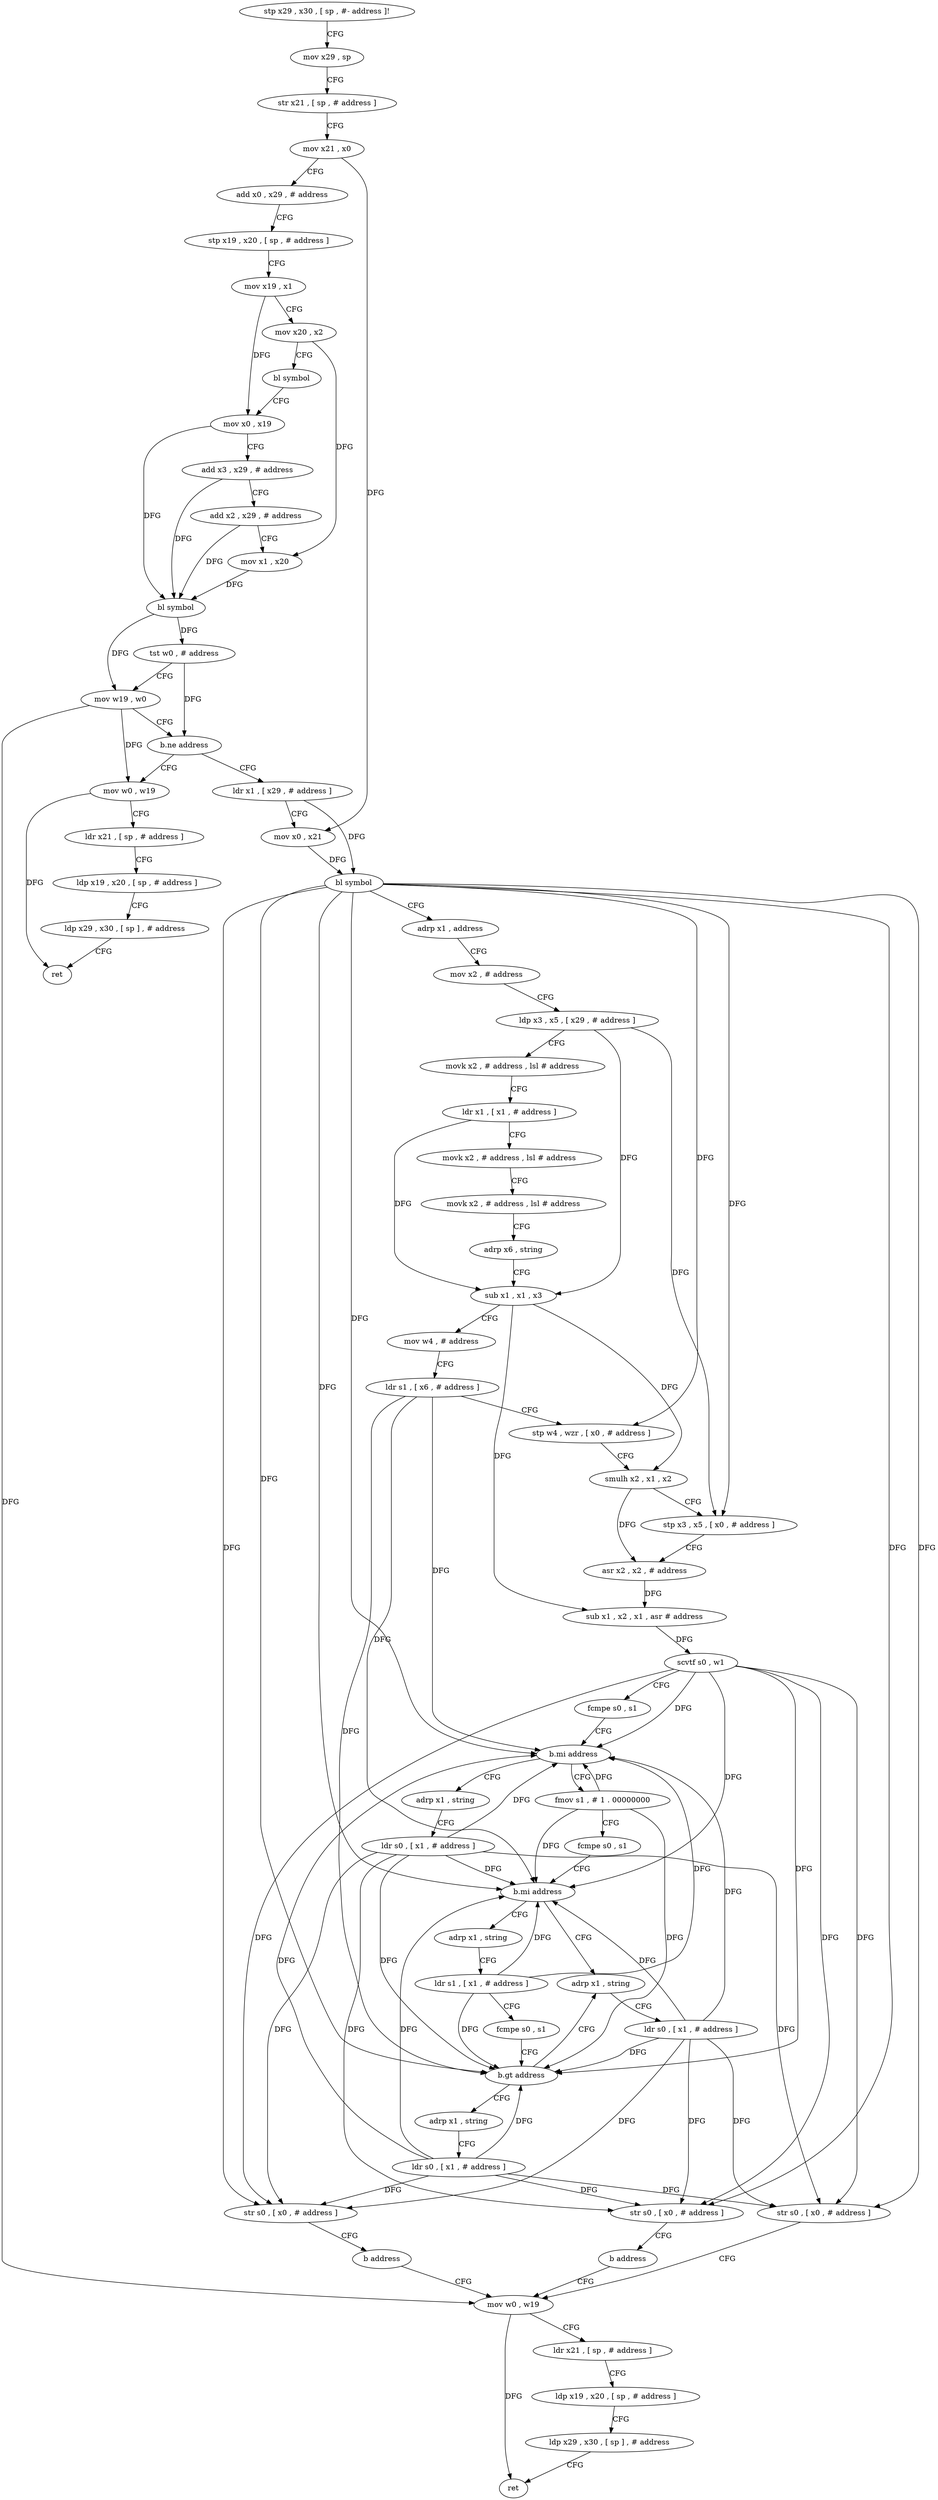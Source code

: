 digraph "func" {
"4257336" [label = "stp x29 , x30 , [ sp , #- address ]!" ]
"4257340" [label = "mov x29 , sp" ]
"4257344" [label = "str x21 , [ sp , # address ]" ]
"4257348" [label = "mov x21 , x0" ]
"4257352" [label = "add x0 , x29 , # address" ]
"4257356" [label = "stp x19 , x20 , [ sp , # address ]" ]
"4257360" [label = "mov x19 , x1" ]
"4257364" [label = "mov x20 , x2" ]
"4257368" [label = "bl symbol" ]
"4257372" [label = "mov x0 , x19" ]
"4257376" [label = "add x3 , x29 , # address" ]
"4257380" [label = "add x2 , x29 , # address" ]
"4257384" [label = "mov x1 , x20" ]
"4257388" [label = "bl symbol" ]
"4257392" [label = "tst w0 , # address" ]
"4257396" [label = "mov w19 , w0" ]
"4257400" [label = "b.ne address" ]
"4257424" [label = "ldr x1 , [ x29 , # address ]" ]
"4257404" [label = "mov w0 , w19" ]
"4257428" [label = "mov x0 , x21" ]
"4257432" [label = "bl symbol" ]
"4257436" [label = "adrp x1 , address" ]
"4257440" [label = "mov x2 , # address" ]
"4257444" [label = "ldp x3 , x5 , [ x29 , # address ]" ]
"4257448" [label = "movk x2 , # address , lsl # address" ]
"4257452" [label = "ldr x1 , [ x1 , # address ]" ]
"4257456" [label = "movk x2 , # address , lsl # address" ]
"4257460" [label = "movk x2 , # address , lsl # address" ]
"4257464" [label = "adrp x6 , string" ]
"4257468" [label = "sub x1 , x1 , x3" ]
"4257472" [label = "mov w4 , # address" ]
"4257476" [label = "ldr s1 , [ x6 , # address ]" ]
"4257480" [label = "stp w4 , wzr , [ x0 , # address ]" ]
"4257484" [label = "smulh x2 , x1 , x2" ]
"4257488" [label = "stp x3 , x5 , [ x0 , # address ]" ]
"4257492" [label = "asr x2 , x2 , # address" ]
"4257496" [label = "sub x1 , x2 , x1 , asr # address" ]
"4257500" [label = "scvtf s0 , w1" ]
"4257504" [label = "fcmpe s0 , s1" ]
"4257508" [label = "b.mi address" ]
"4257576" [label = "adrp x1 , string" ]
"4257512" [label = "fmov s1 , # 1 . 00000000" ]
"4257408" [label = "ldr x21 , [ sp , # address ]" ]
"4257412" [label = "ldp x19 , x20 , [ sp , # address ]" ]
"4257416" [label = "ldp x29 , x30 , [ sp ] , # address" ]
"4257420" [label = "ret" ]
"4257580" [label = "ldr s0 , [ x1 , # address ]" ]
"4257584" [label = "str s0 , [ x0 , # address ]" ]
"4257588" [label = "b address" ]
"4257552" [label = "mov w0 , w19" ]
"4257516" [label = "fcmpe s0 , s1" ]
"4257520" [label = "b.mi address" ]
"4257592" [label = "adrp x1 , string" ]
"4257524" [label = "adrp x1 , string" ]
"4257556" [label = "ldr x21 , [ sp , # address ]" ]
"4257560" [label = "ldp x19 , x20 , [ sp , # address ]" ]
"4257564" [label = "ldp x29 , x30 , [ sp ] , # address" ]
"4257568" [label = "ret" ]
"4257596" [label = "ldr s0 , [ x1 , # address ]" ]
"4257600" [label = "str s0 , [ x0 , # address ]" ]
"4257604" [label = "b address" ]
"4257528" [label = "ldr s1 , [ x1 , # address ]" ]
"4257532" [label = "fcmpe s0 , s1" ]
"4257536" [label = "b.gt address" ]
"4257540" [label = "adrp x1 , string" ]
"4257544" [label = "ldr s0 , [ x1 , # address ]" ]
"4257548" [label = "str s0 , [ x0 , # address ]" ]
"4257336" -> "4257340" [ label = "CFG" ]
"4257340" -> "4257344" [ label = "CFG" ]
"4257344" -> "4257348" [ label = "CFG" ]
"4257348" -> "4257352" [ label = "CFG" ]
"4257348" -> "4257428" [ label = "DFG" ]
"4257352" -> "4257356" [ label = "CFG" ]
"4257356" -> "4257360" [ label = "CFG" ]
"4257360" -> "4257364" [ label = "CFG" ]
"4257360" -> "4257372" [ label = "DFG" ]
"4257364" -> "4257368" [ label = "CFG" ]
"4257364" -> "4257384" [ label = "DFG" ]
"4257368" -> "4257372" [ label = "CFG" ]
"4257372" -> "4257376" [ label = "CFG" ]
"4257372" -> "4257388" [ label = "DFG" ]
"4257376" -> "4257380" [ label = "CFG" ]
"4257376" -> "4257388" [ label = "DFG" ]
"4257380" -> "4257384" [ label = "CFG" ]
"4257380" -> "4257388" [ label = "DFG" ]
"4257384" -> "4257388" [ label = "DFG" ]
"4257388" -> "4257392" [ label = "DFG" ]
"4257388" -> "4257396" [ label = "DFG" ]
"4257392" -> "4257396" [ label = "CFG" ]
"4257392" -> "4257400" [ label = "DFG" ]
"4257396" -> "4257400" [ label = "CFG" ]
"4257396" -> "4257404" [ label = "DFG" ]
"4257396" -> "4257552" [ label = "DFG" ]
"4257400" -> "4257424" [ label = "CFG" ]
"4257400" -> "4257404" [ label = "CFG" ]
"4257424" -> "4257428" [ label = "CFG" ]
"4257424" -> "4257432" [ label = "DFG" ]
"4257404" -> "4257408" [ label = "CFG" ]
"4257404" -> "4257420" [ label = "DFG" ]
"4257428" -> "4257432" [ label = "DFG" ]
"4257432" -> "4257436" [ label = "CFG" ]
"4257432" -> "4257480" [ label = "DFG" ]
"4257432" -> "4257488" [ label = "DFG" ]
"4257432" -> "4257584" [ label = "DFG" ]
"4257432" -> "4257600" [ label = "DFG" ]
"4257432" -> "4257548" [ label = "DFG" ]
"4257432" -> "4257508" [ label = "DFG" ]
"4257432" -> "4257520" [ label = "DFG" ]
"4257432" -> "4257536" [ label = "DFG" ]
"4257436" -> "4257440" [ label = "CFG" ]
"4257440" -> "4257444" [ label = "CFG" ]
"4257444" -> "4257448" [ label = "CFG" ]
"4257444" -> "4257468" [ label = "DFG" ]
"4257444" -> "4257488" [ label = "DFG" ]
"4257448" -> "4257452" [ label = "CFG" ]
"4257452" -> "4257456" [ label = "CFG" ]
"4257452" -> "4257468" [ label = "DFG" ]
"4257456" -> "4257460" [ label = "CFG" ]
"4257460" -> "4257464" [ label = "CFG" ]
"4257464" -> "4257468" [ label = "CFG" ]
"4257468" -> "4257472" [ label = "CFG" ]
"4257468" -> "4257484" [ label = "DFG" ]
"4257468" -> "4257496" [ label = "DFG" ]
"4257472" -> "4257476" [ label = "CFG" ]
"4257476" -> "4257480" [ label = "CFG" ]
"4257476" -> "4257508" [ label = "DFG" ]
"4257476" -> "4257520" [ label = "DFG" ]
"4257476" -> "4257536" [ label = "DFG" ]
"4257480" -> "4257484" [ label = "CFG" ]
"4257484" -> "4257488" [ label = "CFG" ]
"4257484" -> "4257492" [ label = "DFG" ]
"4257488" -> "4257492" [ label = "CFG" ]
"4257492" -> "4257496" [ label = "DFG" ]
"4257496" -> "4257500" [ label = "DFG" ]
"4257500" -> "4257504" [ label = "CFG" ]
"4257500" -> "4257508" [ label = "DFG" ]
"4257500" -> "4257584" [ label = "DFG" ]
"4257500" -> "4257520" [ label = "DFG" ]
"4257500" -> "4257600" [ label = "DFG" ]
"4257500" -> "4257536" [ label = "DFG" ]
"4257500" -> "4257548" [ label = "DFG" ]
"4257504" -> "4257508" [ label = "CFG" ]
"4257508" -> "4257576" [ label = "CFG" ]
"4257508" -> "4257512" [ label = "CFG" ]
"4257576" -> "4257580" [ label = "CFG" ]
"4257512" -> "4257516" [ label = "CFG" ]
"4257512" -> "4257508" [ label = "DFG" ]
"4257512" -> "4257520" [ label = "DFG" ]
"4257512" -> "4257536" [ label = "DFG" ]
"4257408" -> "4257412" [ label = "CFG" ]
"4257412" -> "4257416" [ label = "CFG" ]
"4257416" -> "4257420" [ label = "CFG" ]
"4257580" -> "4257584" [ label = "DFG" ]
"4257580" -> "4257508" [ label = "DFG" ]
"4257580" -> "4257520" [ label = "DFG" ]
"4257580" -> "4257600" [ label = "DFG" ]
"4257580" -> "4257536" [ label = "DFG" ]
"4257580" -> "4257548" [ label = "DFG" ]
"4257584" -> "4257588" [ label = "CFG" ]
"4257588" -> "4257552" [ label = "CFG" ]
"4257552" -> "4257556" [ label = "CFG" ]
"4257552" -> "4257568" [ label = "DFG" ]
"4257516" -> "4257520" [ label = "CFG" ]
"4257520" -> "4257592" [ label = "CFG" ]
"4257520" -> "4257524" [ label = "CFG" ]
"4257592" -> "4257596" [ label = "CFG" ]
"4257524" -> "4257528" [ label = "CFG" ]
"4257556" -> "4257560" [ label = "CFG" ]
"4257560" -> "4257564" [ label = "CFG" ]
"4257564" -> "4257568" [ label = "CFG" ]
"4257596" -> "4257600" [ label = "DFG" ]
"4257596" -> "4257584" [ label = "DFG" ]
"4257596" -> "4257508" [ label = "DFG" ]
"4257596" -> "4257520" [ label = "DFG" ]
"4257596" -> "4257536" [ label = "DFG" ]
"4257596" -> "4257548" [ label = "DFG" ]
"4257600" -> "4257604" [ label = "CFG" ]
"4257604" -> "4257552" [ label = "CFG" ]
"4257528" -> "4257532" [ label = "CFG" ]
"4257528" -> "4257508" [ label = "DFG" ]
"4257528" -> "4257520" [ label = "DFG" ]
"4257528" -> "4257536" [ label = "DFG" ]
"4257532" -> "4257536" [ label = "CFG" ]
"4257536" -> "4257592" [ label = "CFG" ]
"4257536" -> "4257540" [ label = "CFG" ]
"4257540" -> "4257544" [ label = "CFG" ]
"4257544" -> "4257548" [ label = "DFG" ]
"4257544" -> "4257584" [ label = "DFG" ]
"4257544" -> "4257600" [ label = "DFG" ]
"4257544" -> "4257508" [ label = "DFG" ]
"4257544" -> "4257520" [ label = "DFG" ]
"4257544" -> "4257536" [ label = "DFG" ]
"4257548" -> "4257552" [ label = "CFG" ]
}
